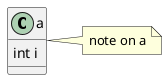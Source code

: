 {
  "sha1": "ls6la5kkx7zrqn4oqptft8gg91ptpqv",
  "insertion": {
    "when": "2024-06-03T18:59:34.492Z",
    "url": "https://github.com/plantuml/plantuml/issues/1348",
    "user": "plantuml@gmail.com"
  }
}
@startuml

class a {
    int i
}

note right of a
    note on a
end note


@enduml
